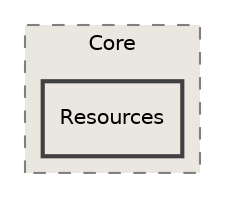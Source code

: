 digraph "/home/runner/work/Radium-Engine/Radium-Engine/src/Radium-Engine/src/Core/Resources"
{
 // INTERACTIVE_SVG=YES
 // LATEX_PDF_SIZE
  edge [fontname="Helvetica",fontsize="10",labelfontname="Helvetica",labelfontsize="10"];
  node [fontname="Helvetica",fontsize="10",shape=record];
  compound=true
  subgraph clusterdir_a2f0e5642e47e7ed59fe0f0829eafb5f {
    graph [ bgcolor="#eae7e0", pencolor="grey50", style="filled,dashed,", label="Core", fontname="Helvetica", fontsize="10", URL="dir_a2f0e5642e47e7ed59fe0f0829eafb5f.html"]
  dir_05ad645af30ba5694f9d87fa8078b2c2 [shape=box, label="Resources", style="filled,bold,", fillcolor="#eae7e0", color="grey25", URL="dir_05ad645af30ba5694f9d87fa8078b2c2.html"];
  }
}
